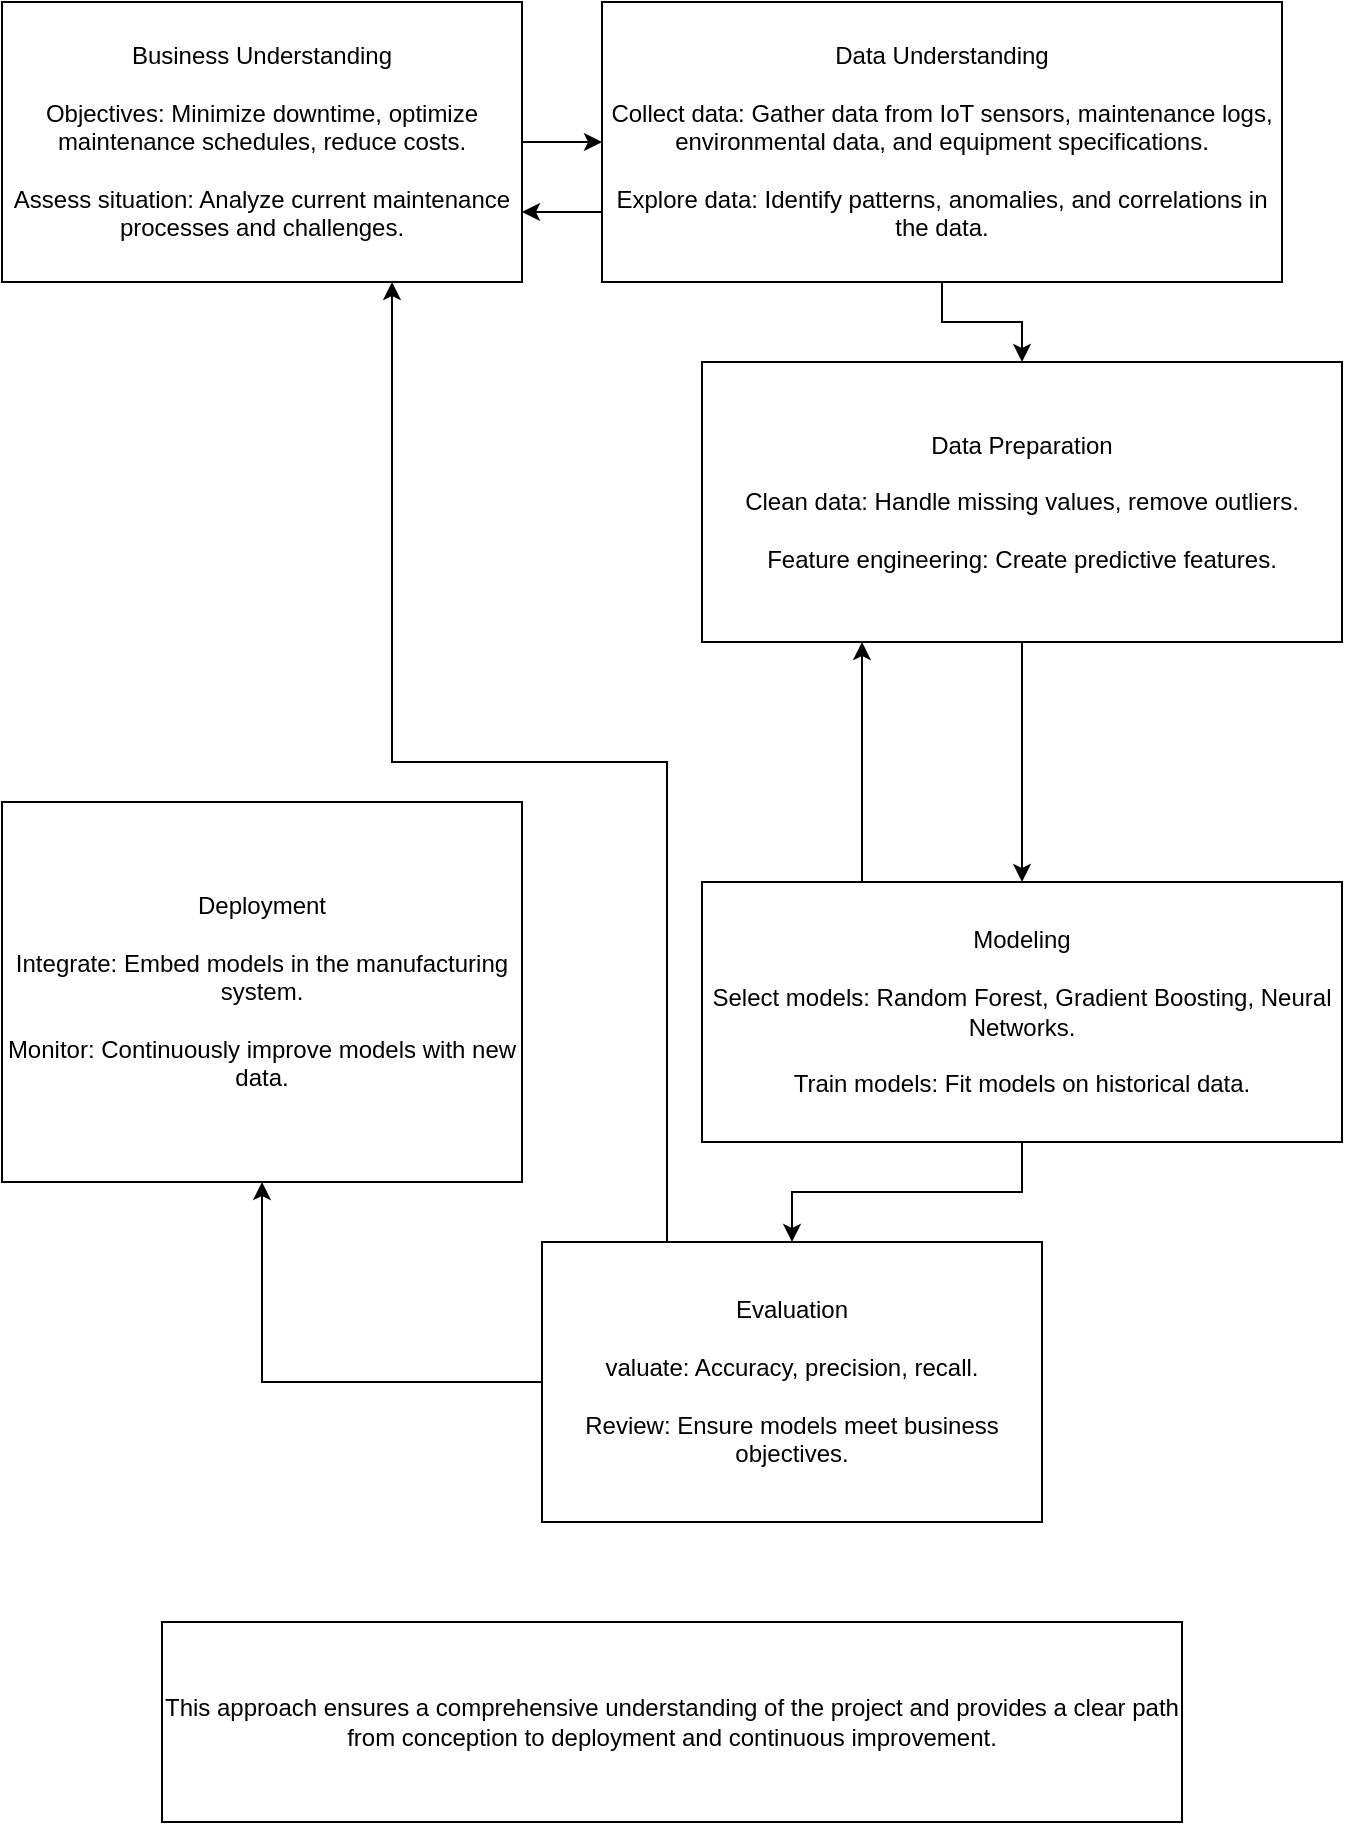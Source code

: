 <mxfile version="24.5.2" type="github">
  <diagram name="Page-1" id="8DCE6RIpPnyXSrkSJeLJ">
    <mxGraphModel dx="686" dy="1020" grid="1" gridSize="10" guides="1" tooltips="1" connect="1" arrows="1" fold="1" page="1" pageScale="1" pageWidth="850" pageHeight="1100" math="0" shadow="0">
      <root>
        <mxCell id="0" />
        <mxCell id="1" parent="0" />
        <mxCell id="jWhb_yzuFUs_TCLzPoOU-7" value="" style="edgeStyle=orthogonalEdgeStyle;rounded=0;orthogonalLoop=1;jettySize=auto;html=1;" edge="1" parent="1" source="jWhb_yzuFUs_TCLzPoOU-1" target="jWhb_yzuFUs_TCLzPoOU-6">
          <mxGeometry relative="1" as="geometry" />
        </mxCell>
        <mxCell id="jWhb_yzuFUs_TCLzPoOU-1" value="Business Understanding&lt;div&gt;&lt;span style=&quot;background-color: initial;&quot;&gt;&lt;br&gt;&lt;/span&gt;&lt;/div&gt;&lt;div&gt;&lt;span style=&quot;background-color: initial;&quot;&gt;Objectives: Minimize downtime, optimize maintenance schedules, reduce costs.&lt;/span&gt;&lt;/div&gt;&lt;div&gt;&lt;span style=&quot;background-color: initial;&quot;&gt;&lt;br&gt;&lt;/span&gt;&lt;/div&gt;&lt;div&gt;&lt;span style=&quot;background-color: initial;&quot;&gt;Assess situation: Analyze current maintenance processes and challenges.&lt;/span&gt;&lt;/div&gt;" style="whiteSpace=wrap;html=1;" vertex="1" parent="1">
          <mxGeometry x="30" y="20" width="260" height="140" as="geometry" />
        </mxCell>
        <mxCell id="jWhb_yzuFUs_TCLzPoOU-9" value="" style="edgeStyle=orthogonalEdgeStyle;rounded=0;orthogonalLoop=1;jettySize=auto;html=1;" edge="1" parent="1" source="jWhb_yzuFUs_TCLzPoOU-6" target="jWhb_yzuFUs_TCLzPoOU-8">
          <mxGeometry relative="1" as="geometry" />
        </mxCell>
        <mxCell id="jWhb_yzuFUs_TCLzPoOU-13" style="edgeStyle=orthogonalEdgeStyle;rounded=0;orthogonalLoop=1;jettySize=auto;html=1;exitX=0;exitY=0.75;exitDx=0;exitDy=0;entryX=1;entryY=0.75;entryDx=0;entryDy=0;" edge="1" parent="1" source="jWhb_yzuFUs_TCLzPoOU-6" target="jWhb_yzuFUs_TCLzPoOU-1">
          <mxGeometry relative="1" as="geometry" />
        </mxCell>
        <mxCell id="jWhb_yzuFUs_TCLzPoOU-6" value="Data Understanding&lt;div&gt;&lt;span style=&quot;background-color: initial;&quot;&gt;&lt;br&gt;&lt;/span&gt;&lt;/div&gt;&lt;div&gt;&lt;span style=&quot;background-color: initial;&quot;&gt;Collect data: Gather data from IoT sensors, maintenance logs, environmental data, and equipment specifications.&lt;/span&gt;&lt;/div&gt;&lt;div&gt;&lt;span style=&quot;background-color: initial;&quot;&gt;&lt;br&gt;&lt;/span&gt;&lt;/div&gt;&lt;div&gt;&lt;span style=&quot;background-color: initial;&quot;&gt;Explore data: Identify patterns, anomalies, and correlations in the data.&lt;/span&gt;&lt;/div&gt;" style="whiteSpace=wrap;html=1;" vertex="1" parent="1">
          <mxGeometry x="330" y="20" width="340" height="140" as="geometry" />
        </mxCell>
        <mxCell id="jWhb_yzuFUs_TCLzPoOU-11" value="" style="edgeStyle=orthogonalEdgeStyle;rounded=0;orthogonalLoop=1;jettySize=auto;html=1;" edge="1" parent="1" source="jWhb_yzuFUs_TCLzPoOU-8" target="jWhb_yzuFUs_TCLzPoOU-10">
          <mxGeometry relative="1" as="geometry" />
        </mxCell>
        <mxCell id="jWhb_yzuFUs_TCLzPoOU-8" value="Data Preparation&lt;div&gt;&lt;span style=&quot;background-color: initial;&quot;&gt;&lt;br&gt;&lt;/span&gt;&lt;/div&gt;&lt;div&gt;&lt;span style=&quot;background-color: initial;&quot;&gt;Clean data: Handle missing values, remove outliers.&lt;/span&gt;&lt;/div&gt;&lt;div&gt;&lt;span style=&quot;background-color: initial;&quot;&gt;&lt;br&gt;&lt;/span&gt;&lt;/div&gt;&lt;div&gt;&lt;span style=&quot;background-color: initial;&quot;&gt;Feature engineering: Create predictive features.&lt;/span&gt;&lt;/div&gt;" style="whiteSpace=wrap;html=1;" vertex="1" parent="1">
          <mxGeometry x="380" y="200" width="320" height="140" as="geometry" />
        </mxCell>
        <mxCell id="jWhb_yzuFUs_TCLzPoOU-14" style="edgeStyle=orthogonalEdgeStyle;rounded=0;orthogonalLoop=1;jettySize=auto;html=1;exitX=0.25;exitY=0;exitDx=0;exitDy=0;entryX=0.25;entryY=1;entryDx=0;entryDy=0;" edge="1" parent="1" source="jWhb_yzuFUs_TCLzPoOU-10" target="jWhb_yzuFUs_TCLzPoOU-8">
          <mxGeometry relative="1" as="geometry" />
        </mxCell>
        <mxCell id="jWhb_yzuFUs_TCLzPoOU-16" value="" style="edgeStyle=orthogonalEdgeStyle;rounded=0;orthogonalLoop=1;jettySize=auto;html=1;" edge="1" parent="1" source="jWhb_yzuFUs_TCLzPoOU-10" target="jWhb_yzuFUs_TCLzPoOU-15">
          <mxGeometry relative="1" as="geometry" />
        </mxCell>
        <mxCell id="jWhb_yzuFUs_TCLzPoOU-10" value="Modeling&lt;div&gt;&lt;span style=&quot;background-color: initial;&quot;&gt;&lt;br&gt;&lt;/span&gt;&lt;/div&gt;&lt;div&gt;&lt;span style=&quot;background-color: initial;&quot;&gt;Select models: Random Forest, Gradient Boosting, Neural Networks.&lt;/span&gt;&lt;/div&gt;&lt;div&gt;&lt;span style=&quot;background-color: initial;&quot;&gt;&lt;br&gt;&lt;/span&gt;&lt;/div&gt;&lt;div&gt;&lt;span style=&quot;background-color: initial;&quot;&gt;Train models: Fit models on historical data.&lt;/span&gt;&lt;/div&gt;" style="whiteSpace=wrap;html=1;" vertex="1" parent="1">
          <mxGeometry x="380" y="460" width="320" height="130" as="geometry" />
        </mxCell>
        <mxCell id="jWhb_yzuFUs_TCLzPoOU-17" style="edgeStyle=orthogonalEdgeStyle;rounded=0;orthogonalLoop=1;jettySize=auto;html=1;exitX=0.25;exitY=0;exitDx=0;exitDy=0;entryX=0.75;entryY=1;entryDx=0;entryDy=0;" edge="1" parent="1" source="jWhb_yzuFUs_TCLzPoOU-15" target="jWhb_yzuFUs_TCLzPoOU-1">
          <mxGeometry relative="1" as="geometry" />
        </mxCell>
        <mxCell id="jWhb_yzuFUs_TCLzPoOU-19" value="" style="edgeStyle=orthogonalEdgeStyle;rounded=0;orthogonalLoop=1;jettySize=auto;html=1;" edge="1" parent="1" source="jWhb_yzuFUs_TCLzPoOU-15" target="jWhb_yzuFUs_TCLzPoOU-18">
          <mxGeometry relative="1" as="geometry" />
        </mxCell>
        <mxCell id="jWhb_yzuFUs_TCLzPoOU-15" value="Evaluation&lt;div&gt;&lt;span style=&quot;background-color: initial;&quot;&gt;&lt;br&gt;&lt;/span&gt;&lt;/div&gt;&lt;div&gt;&lt;span style=&quot;background-color: initial;&quot;&gt;valuate: Accuracy, precision, recall.&lt;/span&gt;&lt;/div&gt;&lt;div&gt;&lt;span style=&quot;background-color: initial;&quot;&gt;&lt;br&gt;&lt;/span&gt;&lt;/div&gt;&lt;div&gt;&lt;span style=&quot;background-color: initial;&quot;&gt;Review: Ensure models meet business objectives.&lt;/span&gt;&lt;/div&gt;" style="whiteSpace=wrap;html=1;" vertex="1" parent="1">
          <mxGeometry x="300" y="640" width="250" height="140" as="geometry" />
        </mxCell>
        <mxCell id="jWhb_yzuFUs_TCLzPoOU-18" value="Deployment&lt;div&gt;&lt;span style=&quot;background-color: initial;&quot;&gt;&lt;br&gt;&lt;/span&gt;&lt;/div&gt;&lt;div&gt;&lt;span style=&quot;background-color: initial;&quot;&gt;Integrate: Embed models in the manufacturing system.&lt;/span&gt;&lt;/div&gt;&lt;div&gt;&lt;span style=&quot;background-color: initial;&quot;&gt;&lt;br&gt;&lt;/span&gt;&lt;/div&gt;&lt;div&gt;&lt;span style=&quot;background-color: initial;&quot;&gt;Monitor: Continuously improve models with new data.&lt;/span&gt;&lt;/div&gt;" style="whiteSpace=wrap;html=1;" vertex="1" parent="1">
          <mxGeometry x="30" y="420" width="260" height="190" as="geometry" />
        </mxCell>
        <mxCell id="jWhb_yzuFUs_TCLzPoOU-20" value="&lt;meta charset=&quot;utf-8&quot;&gt;This approach ensures a comprehensive understanding of the project and provides a clear path from conception to deployment and continuous improvement." style="whiteSpace=wrap;html=1;" vertex="1" parent="1">
          <mxGeometry x="110" y="830" width="510" height="100" as="geometry" />
        </mxCell>
      </root>
    </mxGraphModel>
  </diagram>
</mxfile>
